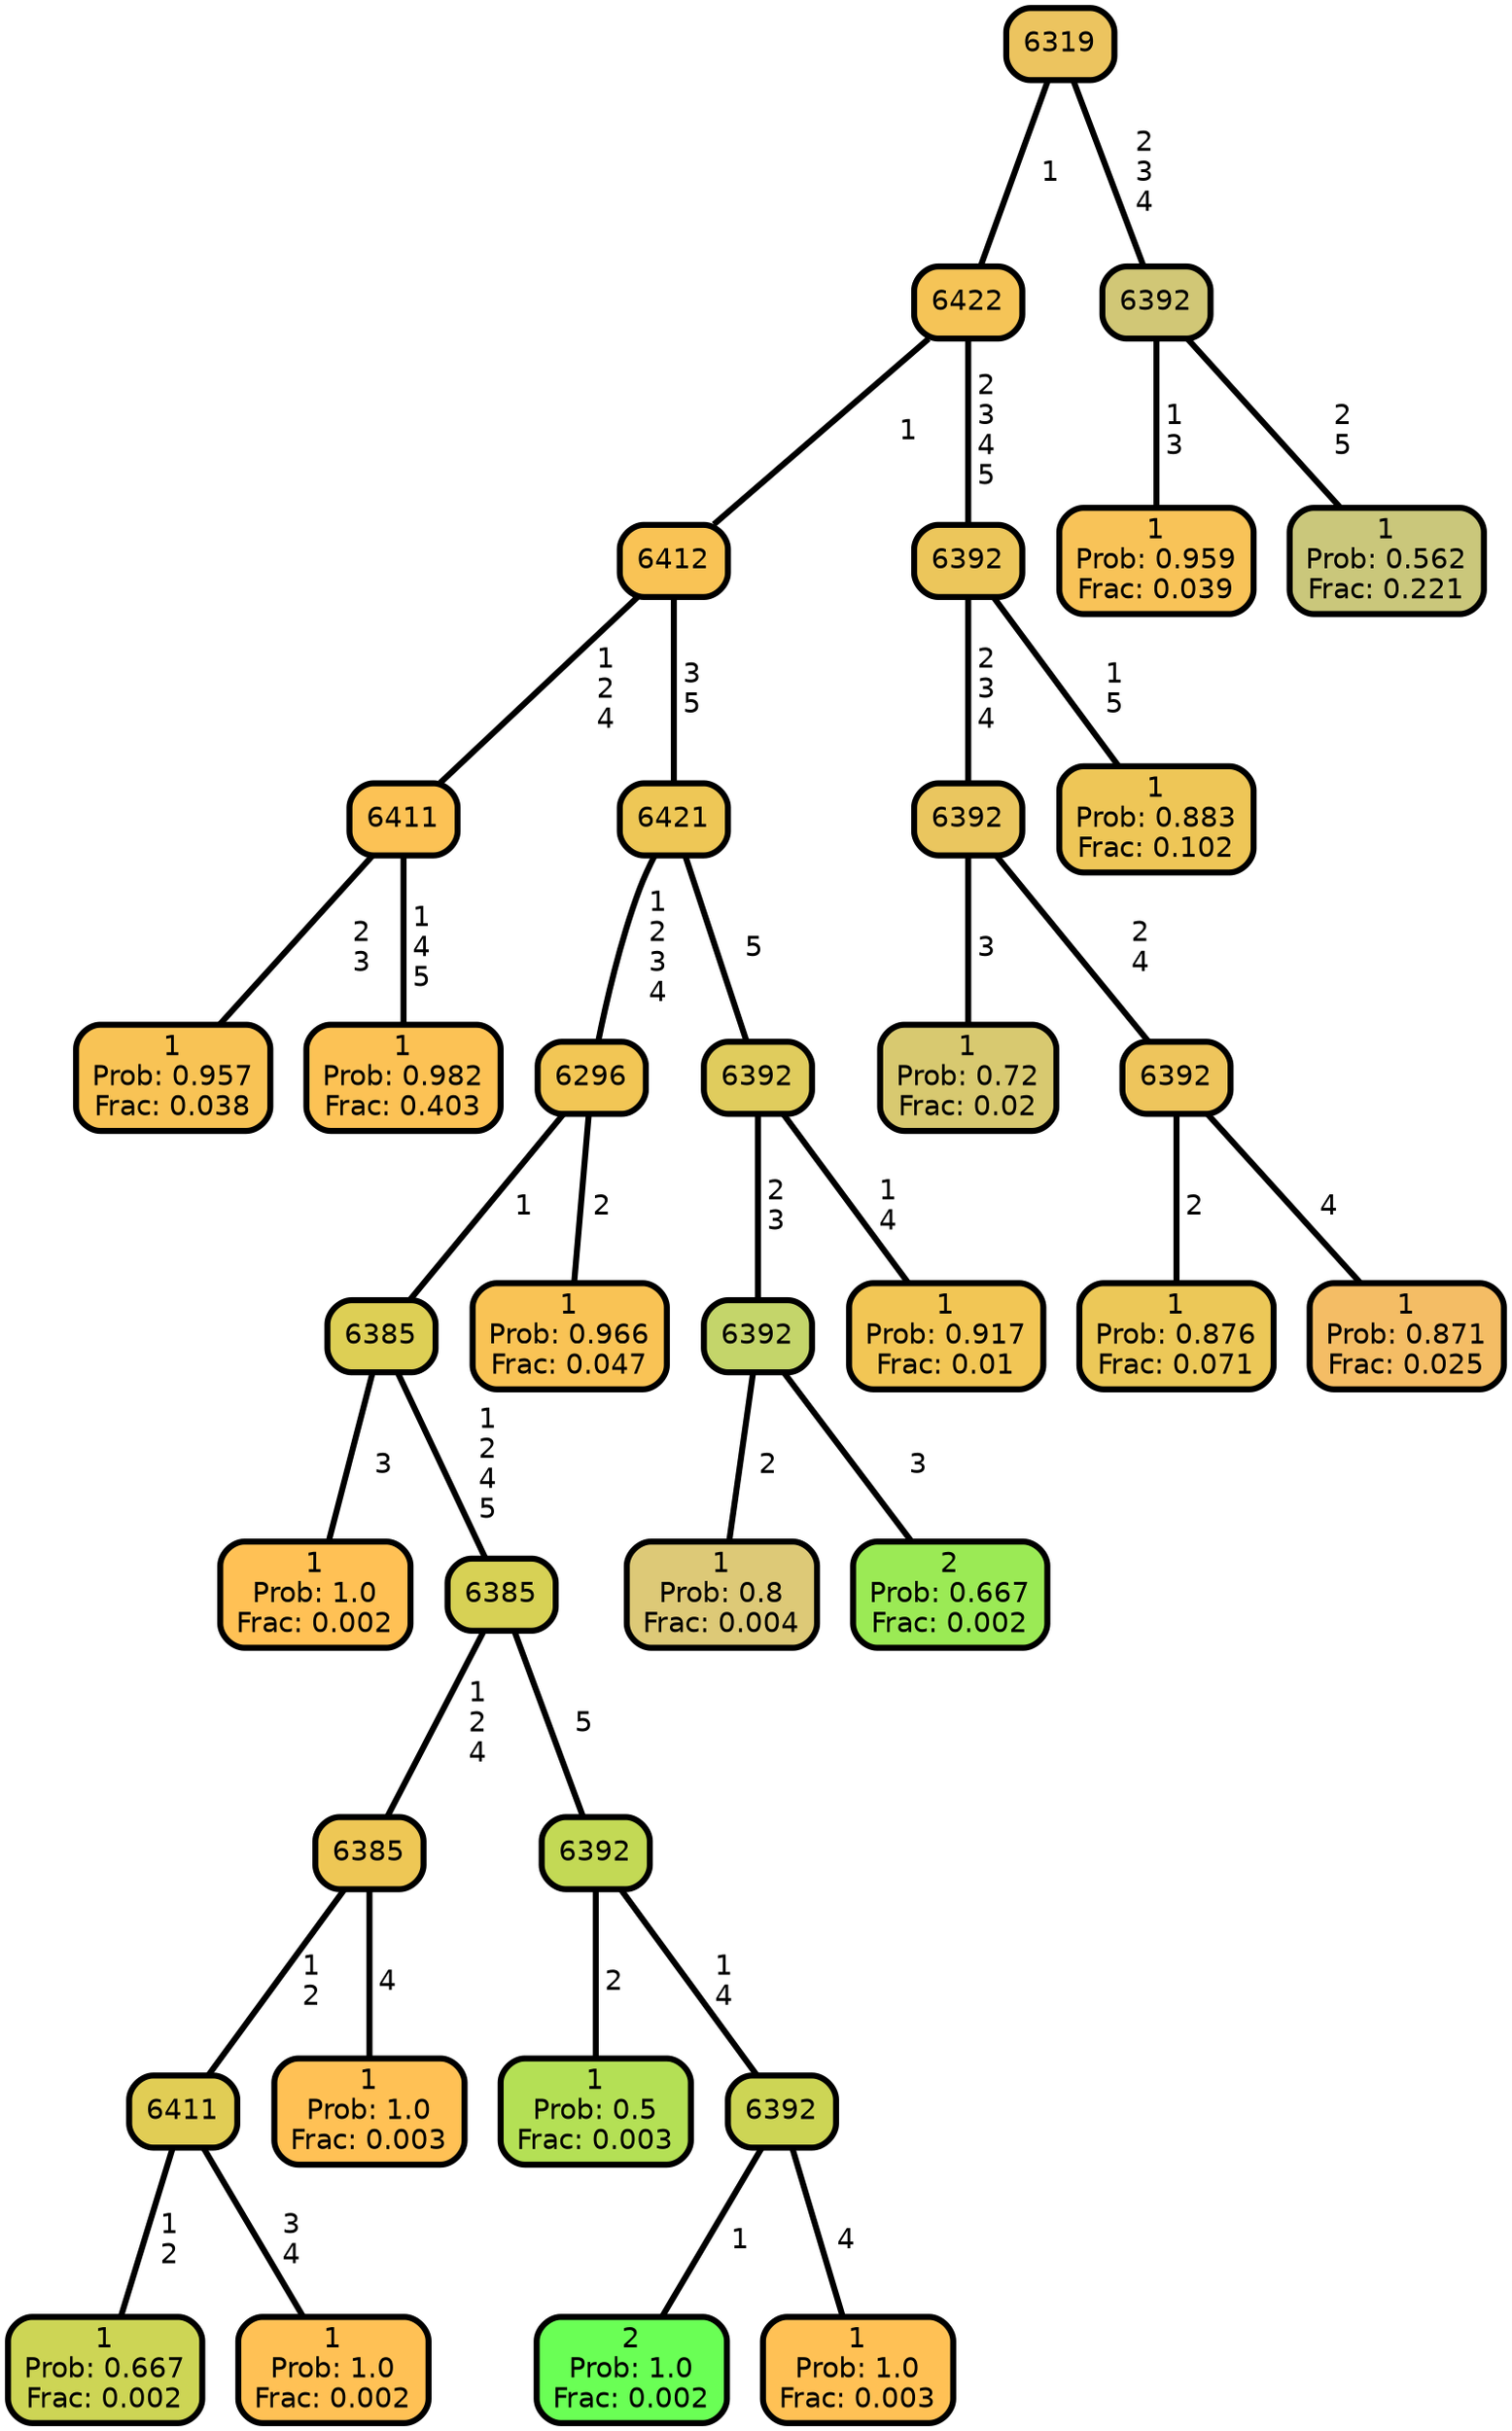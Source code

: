 graph Tree {
node [shape=box, style="filled, rounded",color="black",penwidth="3",fontcolor="black",                 fontname=helvetica] ;
graph [ranksep="0 equally", splines=straight,                 bgcolor=transparent, dpi=200] ;
edge [fontname=helvetica, color=black] ;
0 [label="1
Prob: 0.957
Frac: 0.038", fillcolor="#f8c355"] ;
1 [label="6411", fillcolor="#fcc255"] ;
2 [label="1
Prob: 0.982
Frac: 0.403", fillcolor="#fcc255"] ;
3 [label="6412", fillcolor="#f9c355"] ;
4 [label="1
Prob: 1.0
Frac: 0.002", fillcolor="#ffc155"] ;
5 [label="6385", fillcolor="#ddcf55"] ;
6 [label="1
Prob: 0.667
Frac: 0.002", fillcolor="#cdd555"] ;
7 [label="6411", fillcolor="#e1cd55"] ;
8 [label="1
Prob: 1.0
Frac: 0.002", fillcolor="#ffc155"] ;
9 [label="6385", fillcolor="#eec755"] ;
10 [label="1
Prob: 1.0
Frac: 0.003", fillcolor="#ffc155"] ;
11 [label="6385", fillcolor="#d7d155"] ;
12 [label="1
Prob: 0.5
Frac: 0.003", fillcolor="#b4e055"] ;
13 [label="6392", fillcolor="#c3d955"] ;
14 [label="2
Prob: 1.0
Frac: 0.002", fillcolor="#6aff55"] ;
15 [label="6392", fillcolor="#cdd555"] ;
16 [label="1
Prob: 1.0
Frac: 0.003", fillcolor="#ffc155"] ;
17 [label="6296", fillcolor="#f2c655"] ;
18 [label="1
Prob: 0.966
Frac: 0.047", fillcolor="#f9c355"] ;
19 [label="6421", fillcolor="#eec756"] ;
20 [label="1
Prob: 0.8
Frac: 0.004", fillcolor="#ddc977"] ;
21 [label="6392", fillcolor="#c4d56a"] ;
22 [label="2
Prob: 0.667
Frac: 0.002", fillcolor="#9bea55"] ;
23 [label="6392", fillcolor="#e0cc5d"] ;
24 [label="1
Prob: 0.917
Frac: 0.01", fillcolor="#f2c655"] ;
25 [label="6422", fillcolor="#f5c457"] ;
26 [label="1
Prob: 0.72
Frac: 0.02", fillcolor="#d8c970"] ;
27 [label="6392", fillcolor="#eac65f"] ;
28 [label="1
Prob: 0.876
Frac: 0.071", fillcolor="#ecc858"] ;
29 [label="6392", fillcolor="#eec55c"] ;
30 [label="1
Prob: 0.871
Frac: 0.025", fillcolor="#f4bd65"] ;
31 [label="6392", fillcolor="#ecc65b"] ;
32 [label="1
Prob: 0.883
Frac: 0.102", fillcolor="#eec657"] ;
33 [label="6319", fillcolor="#ecc45f"] ;
34 [label="1
Prob: 0.959
Frac: 0.039", fillcolor="#f8c358"] ;
35 [label="6392", fillcolor="#d1c776"] ;
36 [label="1
Prob: 0.562
Frac: 0.221", fillcolor="#cac77b"] ;
1 -- 0 [label=" 2\n 3",penwidth=3] ;
1 -- 2 [label=" 1\n 4\n 5",penwidth=3] ;
3 -- 1 [label=" 1\n 2\n 4",penwidth=3] ;
3 -- 19 [label=" 3\n 5",penwidth=3] ;
5 -- 4 [label=" 3",penwidth=3] ;
5 -- 11 [label=" 1\n 2\n 4\n 5",penwidth=3] ;
7 -- 6 [label=" 1\n 2",penwidth=3] ;
7 -- 8 [label=" 3\n 4",penwidth=3] ;
9 -- 7 [label=" 1\n 2",penwidth=3] ;
9 -- 10 [label=" 4",penwidth=3] ;
11 -- 9 [label=" 1\n 2\n 4",penwidth=3] ;
11 -- 13 [label=" 5",penwidth=3] ;
13 -- 12 [label=" 2",penwidth=3] ;
13 -- 15 [label=" 1\n 4",penwidth=3] ;
15 -- 14 [label=" 1",penwidth=3] ;
15 -- 16 [label=" 4",penwidth=3] ;
17 -- 5 [label=" 1",penwidth=3] ;
17 -- 18 [label=" 2",penwidth=3] ;
19 -- 17 [label=" 1\n 2\n 3\n 4",penwidth=3] ;
19 -- 23 [label=" 5",penwidth=3] ;
21 -- 20 [label=" 2",penwidth=3] ;
21 -- 22 [label=" 3",penwidth=3] ;
23 -- 21 [label=" 2\n 3",penwidth=3] ;
23 -- 24 [label=" 1\n 4",penwidth=3] ;
25 -- 3 [label=" 1",penwidth=3] ;
25 -- 31 [label=" 2\n 3\n 4\n 5",penwidth=3] ;
27 -- 26 [label=" 3",penwidth=3] ;
27 -- 29 [label=" 2\n 4",penwidth=3] ;
29 -- 28 [label=" 2",penwidth=3] ;
29 -- 30 [label=" 4",penwidth=3] ;
31 -- 27 [label=" 2\n 3\n 4",penwidth=3] ;
31 -- 32 [label=" 1\n 5",penwidth=3] ;
33 -- 25 [label=" 1",penwidth=3] ;
33 -- 35 [label=" 2\n 3\n 4",penwidth=3] ;
35 -- 34 [label=" 1\n 3",penwidth=3] ;
35 -- 36 [label=" 2\n 5",penwidth=3] ;
{rank = same;}}